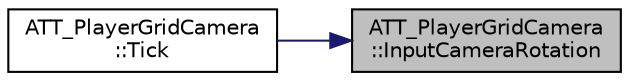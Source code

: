 digraph "ATT_PlayerGridCamera::InputCameraRotation"
{
 // LATEX_PDF_SIZE
  edge [fontname="Helvetica",fontsize="10",labelfontname="Helvetica",labelfontsize="10"];
  node [fontname="Helvetica",fontsize="10",shape=record];
  rankdir="RL";
  Node75 [label="ATT_PlayerGridCamera\l::InputCameraRotation",height=0.2,width=0.4,color="black", fillcolor="grey75", style="filled", fontcolor="black",tooltip=" "];
  Node75 -> Node76 [dir="back",color="midnightblue",fontsize="10",style="solid",fontname="Helvetica"];
  Node76 [label="ATT_PlayerGridCamera\l::Tick",height=0.2,width=0.4,color="black", fillcolor="white", style="filled",URL="$class_a_t_t___player_grid_camera.html#a69134dc801e23bdcdb1cb065a80e9769",tooltip=" "];
}
